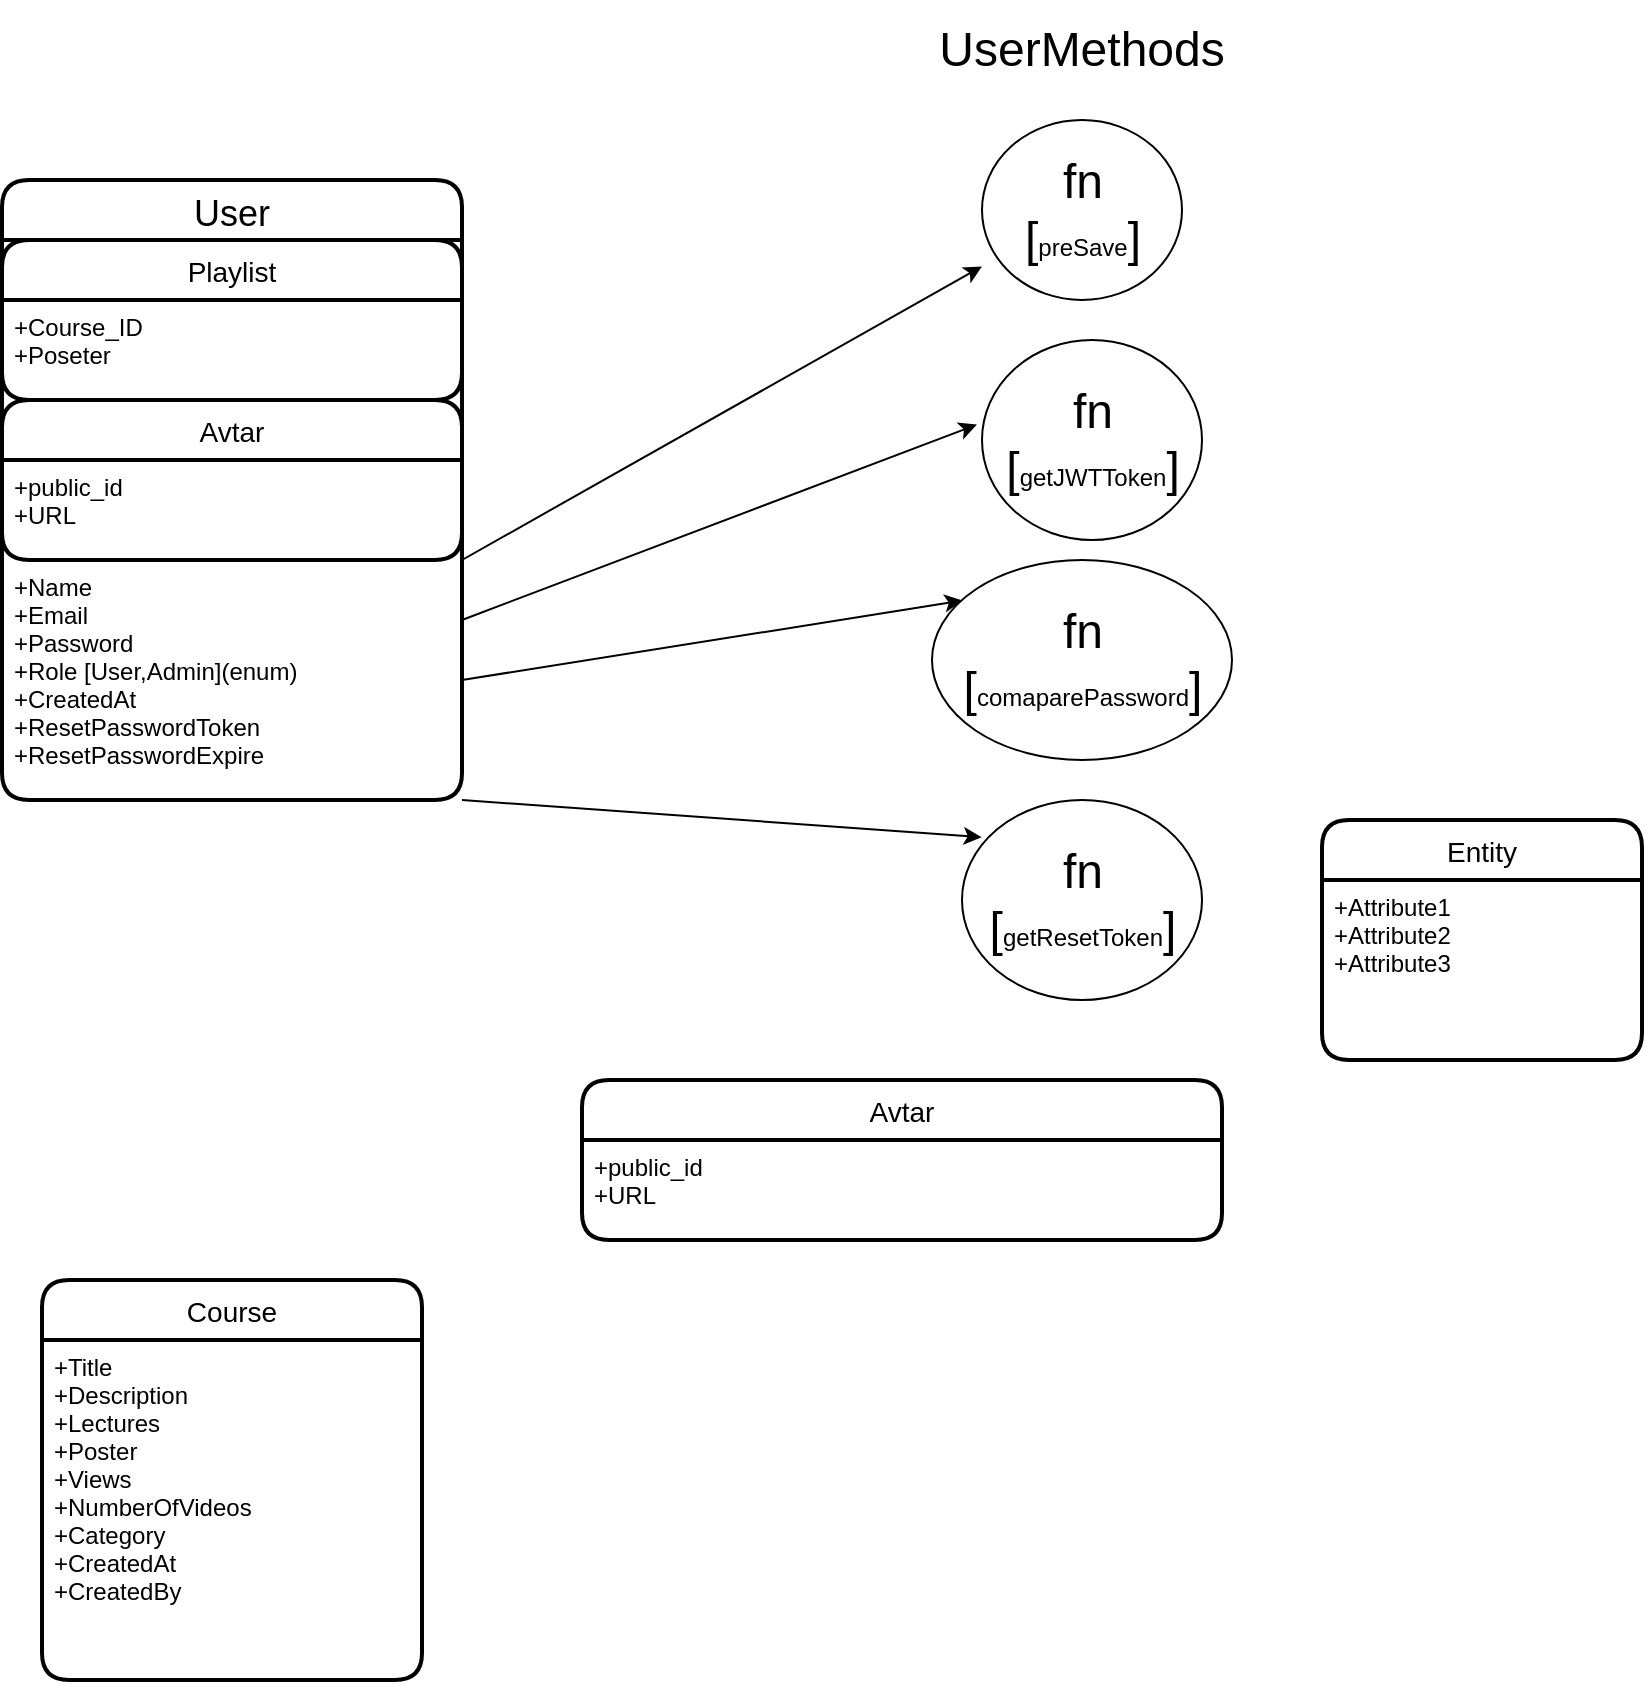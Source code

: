 <mxfile>
    <diagram id="Qj0jofDLljBokoM9Vbtn" name="Page-1">
        <mxGraphModel dx="1713" dy="489" grid="1" gridSize="10" guides="1" tooltips="1" connect="1" arrows="1" fold="1" page="1" pageScale="1" pageWidth="850" pageHeight="1100" math="0" shadow="0">
            <root>
                <mxCell id="0"/>
                <mxCell id="1" parent="0"/>
                <mxCell id="2" value="User" style="swimlane;childLayout=stackLayout;horizontal=1;startSize=30;horizontalStack=0;rounded=1;fontSize=18;fontStyle=0;strokeWidth=2;resizeParent=0;resizeLast=1;shadow=0;dashed=0;align=center;movable=1;resizable=1;rotatable=1;deletable=1;editable=1;connectable=1;" vertex="1" parent="1">
                    <mxGeometry x="10" y="110" width="230" height="310" as="geometry"/>
                </mxCell>
                <mxCell id="30" value="Playlist" style="swimlane;childLayout=stackLayout;horizontal=1;startSize=30;horizontalStack=0;rounded=1;fontSize=14;fontStyle=0;strokeWidth=2;resizeParent=0;resizeLast=1;shadow=0;dashed=0;align=center;" vertex="1" parent="2">
                    <mxGeometry y="30" width="230" height="80" as="geometry">
                        <mxRectangle y="30" width="230" height="30" as="alternateBounds"/>
                    </mxGeometry>
                </mxCell>
                <mxCell id="31" value="+Course_ID&#10;+Poseter&#10;" style="align=left;strokeColor=none;fillColor=none;spacingLeft=4;fontSize=12;verticalAlign=top;resizable=0;rotatable=0;part=1;strokeWidth=24;" vertex="1" parent="30">
                    <mxGeometry y="30" width="230" height="50" as="geometry"/>
                </mxCell>
                <mxCell id="33" value="Avtar" style="swimlane;childLayout=stackLayout;horizontal=1;startSize=30;horizontalStack=0;rounded=1;fontSize=14;fontStyle=0;strokeWidth=2;resizeParent=0;resizeLast=1;shadow=0;dashed=0;align=center;" vertex="1" parent="2">
                    <mxGeometry y="110" width="230" height="80" as="geometry">
                        <mxRectangle y="110" width="230" height="30" as="alternateBounds"/>
                    </mxGeometry>
                </mxCell>
                <mxCell id="34" value="+public_id&#10;+URL&#10;" style="align=left;strokeColor=none;fillColor=none;spacingLeft=4;fontSize=12;verticalAlign=top;resizable=0;rotatable=0;part=1;strokeWidth=24;" vertex="1" parent="33">
                    <mxGeometry y="30" width="230" height="50" as="geometry"/>
                </mxCell>
                <mxCell id="3" value="+Name&#10;+Email&#10;+Password&#10;+Role [User,Admin](enum)&#10;+CreatedAt&#10;+ResetPasswordToken&#10;+ResetPasswordExpire" style="align=left;strokeColor=none;fillColor=none;spacingLeft=4;fontSize=12;verticalAlign=top;resizable=0;rotatable=0;part=1;" vertex="1" parent="2">
                    <mxGeometry y="190" width="230" height="120" as="geometry"/>
                </mxCell>
                <mxCell id="4" value="fn&lt;br&gt;[&lt;font style=&quot;font-size: 12px;&quot;&gt;preSave&lt;/font&gt;]" style="shape=mxgraph.electrical.abstract.function;html=1;shadow=0;dashed=0;align=center;strokeWidth=1;fontSize=24" vertex="1" parent="1">
                    <mxGeometry x="500" y="80" width="100" height="90" as="geometry"/>
                </mxCell>
                <mxCell id="5" value="fn&lt;br&gt;[&lt;span style=&quot;font-size: 12px;&quot;&gt;getJWTToken&lt;/span&gt;]" style="shape=mxgraph.electrical.abstract.function;html=1;shadow=0;dashed=0;align=center;strokeWidth=1;fontSize=24" vertex="1" parent="1">
                    <mxGeometry x="500" y="190" width="110" height="100" as="geometry"/>
                </mxCell>
                <mxCell id="6" value="fn&lt;br&gt;[&lt;span style=&quot;font-size: 12px;&quot;&gt;comaparePassword&lt;/span&gt;]" style="shape=mxgraph.electrical.abstract.function;html=1;shadow=0;dashed=0;align=center;strokeWidth=1;fontSize=24" vertex="1" parent="1">
                    <mxGeometry x="475" y="300" width="150" height="100" as="geometry"/>
                </mxCell>
                <mxCell id="7" value="fn&lt;br&gt;[&lt;span style=&quot;font-size: 12px;&quot;&gt;getResetToken&lt;/span&gt;]" style="shape=mxgraph.electrical.abstract.function;html=1;shadow=0;dashed=0;align=center;strokeWidth=1;fontSize=24" vertex="1" parent="1">
                    <mxGeometry x="490" y="420" width="120" height="100" as="geometry"/>
                </mxCell>
                <mxCell id="8" style="edgeStyle=none;html=1;exitX=1;exitY=0;exitDx=0;exitDy=0;fontSize=12;" edge="1" parent="1" source="3" target="4">
                    <mxGeometry relative="1" as="geometry"/>
                </mxCell>
                <mxCell id="9" style="edgeStyle=none;html=1;exitX=1;exitY=0.25;exitDx=0;exitDy=0;entryX=-0.023;entryY=0.423;entryDx=0;entryDy=0;entryPerimeter=0;fontSize=12;" edge="1" parent="1" source="3" target="5">
                    <mxGeometry relative="1" as="geometry"/>
                </mxCell>
                <mxCell id="10" style="edgeStyle=none;html=1;exitX=1;exitY=0.5;exitDx=0;exitDy=0;entryX=0.102;entryY=0.203;entryDx=0;entryDy=0;entryPerimeter=0;fontSize=12;" edge="1" parent="1" source="3" target="6">
                    <mxGeometry relative="1" as="geometry"/>
                </mxCell>
                <mxCell id="11" style="edgeStyle=none;html=1;exitX=1;exitY=1;exitDx=0;exitDy=0;entryX=0.082;entryY=0.186;entryDx=0;entryDy=0;entryPerimeter=0;fontSize=12;" edge="1" parent="1" source="3" target="7">
                    <mxGeometry relative="1" as="geometry"/>
                </mxCell>
                <mxCell id="12" value="&lt;font style=&quot;font-size: 24px;&quot;&gt;UserMethods&lt;/font&gt;" style="text;html=1;strokeColor=none;fillColor=none;align=center;verticalAlign=middle;whiteSpace=wrap;rounded=0;fontSize=12;strokeWidth=24;" vertex="1" parent="1">
                    <mxGeometry x="500" y="20" width="100" height="50" as="geometry"/>
                </mxCell>
                <mxCell id="14" value="Course" style="swimlane;childLayout=stackLayout;horizontal=1;startSize=30;horizontalStack=0;rounded=1;fontSize=14;fontStyle=0;strokeWidth=2;resizeParent=0;resizeLast=1;shadow=0;dashed=0;align=center;" vertex="1" parent="1">
                    <mxGeometry x="30" y="660" width="190" height="200" as="geometry"/>
                </mxCell>
                <mxCell id="15" value="+Title&#10;+Description&#10;+Lectures&#10;+Poster&#10;+Views&#10;+NumberOfVideos&#10;+Category&#10;+CreatedAt&#10;+CreatedBy" style="align=left;strokeColor=none;fillColor=none;spacingLeft=4;fontSize=12;verticalAlign=top;resizable=0;rotatable=0;part=1;" vertex="1" parent="14">
                    <mxGeometry y="30" width="190" height="170" as="geometry"/>
                </mxCell>
                <mxCell id="22" value="Entity" style="swimlane;childLayout=stackLayout;horizontal=1;startSize=30;horizontalStack=0;rounded=1;fontSize=14;fontStyle=0;strokeWidth=2;resizeParent=0;resizeLast=1;shadow=0;dashed=0;align=center;" vertex="1" parent="1">
                    <mxGeometry x="670" y="430" width="160" height="120" as="geometry"/>
                </mxCell>
                <mxCell id="23" value="+Attribute1&#10;+Attribute2&#10;+Attribute3" style="align=left;strokeColor=none;fillColor=none;spacingLeft=4;fontSize=12;verticalAlign=top;resizable=0;rotatable=0;part=1;strokeWidth=24;" vertex="1" parent="22">
                    <mxGeometry y="30" width="160" height="90" as="geometry"/>
                </mxCell>
                <mxCell id="24" value="Avtar" style="swimlane;childLayout=stackLayout;horizontal=1;startSize=30;horizontalStack=0;rounded=1;fontSize=14;fontStyle=0;strokeWidth=2;resizeParent=0;resizeLast=1;shadow=0;dashed=0;align=center;" vertex="1" parent="1">
                    <mxGeometry x="300" y="560" width="320" height="80" as="geometry">
                        <mxRectangle y="30" width="320" height="80" as="alternateBounds"/>
                    </mxGeometry>
                </mxCell>
                <mxCell id="25" value="+public_id&#10;+URL" style="align=left;strokeColor=none;fillColor=none;spacingLeft=4;fontSize=12;verticalAlign=top;resizable=0;rotatable=0;part=1;strokeWidth=24;" vertex="1" parent="24">
                    <mxGeometry y="30" width="320" height="50" as="geometry"/>
                </mxCell>
            </root>
        </mxGraphModel>
    </diagram>
</mxfile>